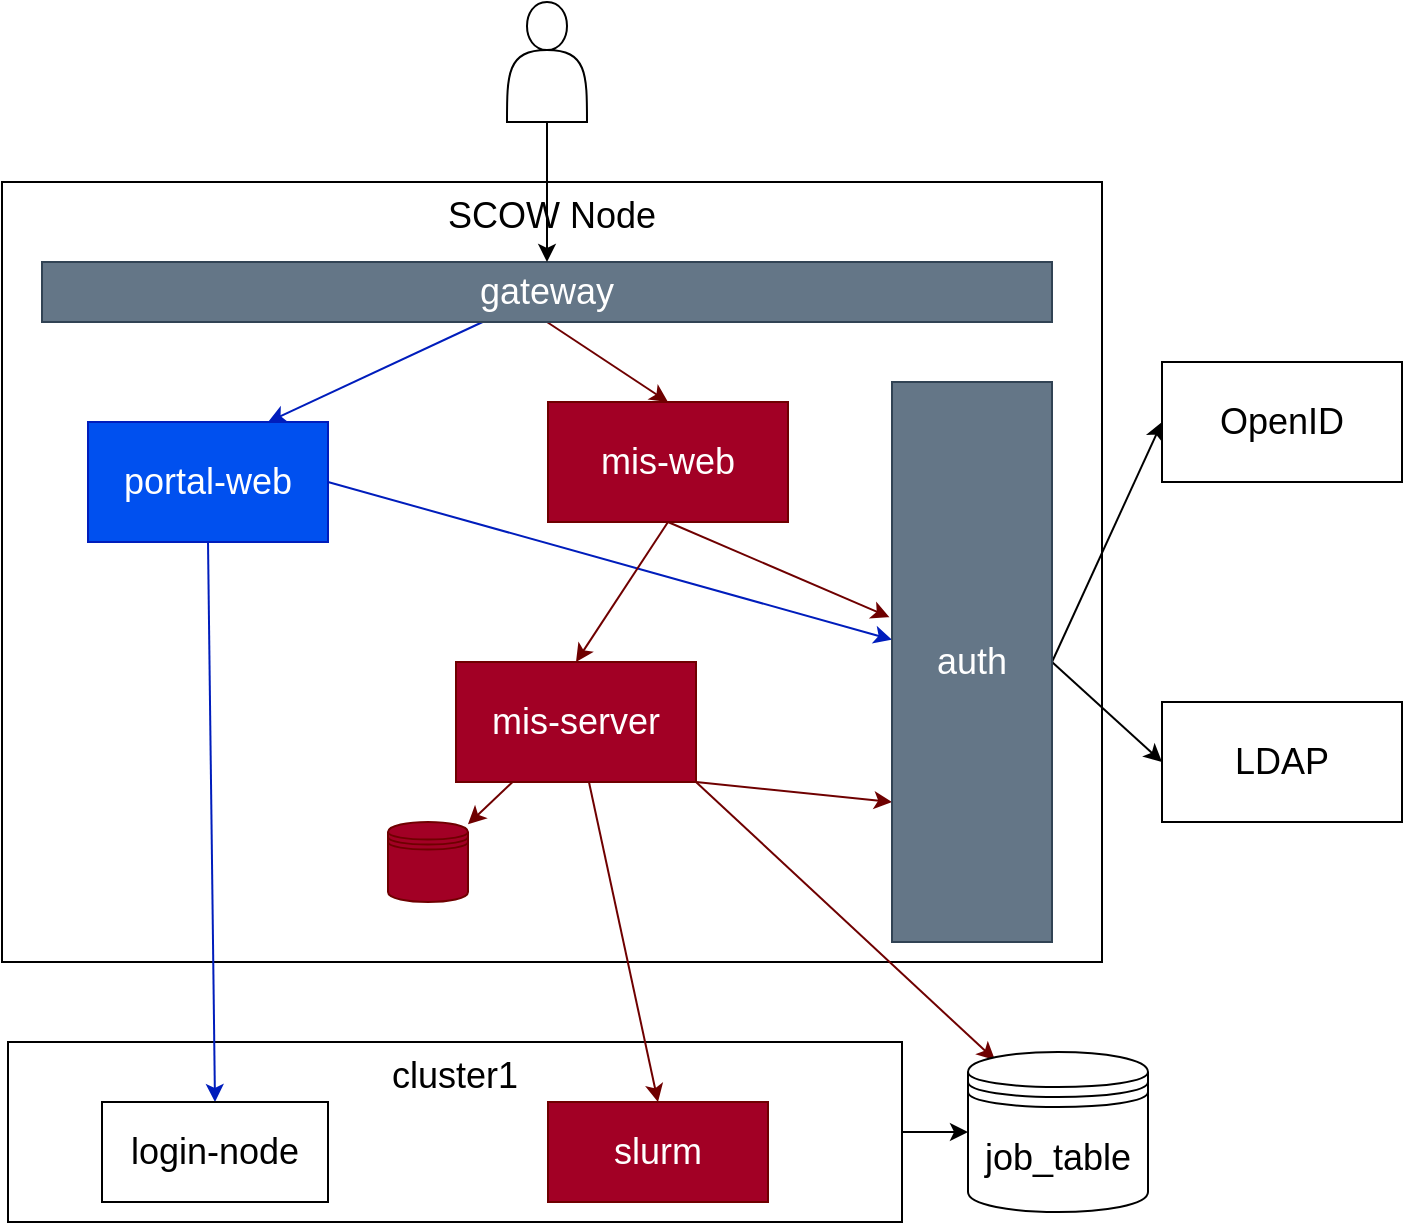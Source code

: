 <mxfile scale="2" border="0">
    <diagram id="aekzRgjksSTJDkMgN9YQ" name="Page-1">
        <mxGraphModel dx="1322" dy="910" grid="1" gridSize="10" guides="1" tooltips="1" connect="1" arrows="1" fold="1" page="1" pageScale="1" pageWidth="827" pageHeight="1169" math="0" shadow="0">
            <root>
                <mxCell id="0"/>
                <mxCell id="1" parent="0"/>
                <mxCell id="83" style="edgeStyle=none;html=1;exitX=1;exitY=0.5;exitDx=0;exitDy=0;entryX=0;entryY=0.5;entryDx=0;entryDy=0;fontSize=18;labelBackgroundColor=none;" parent="1" source="78" target="14" edge="1">
                    <mxGeometry relative="1" as="geometry"/>
                </mxCell>
                <mxCell id="78" value="cluster1" style="rounded=0;whiteSpace=wrap;html=1;verticalAlign=top;fontSize=18;fillColor=none;labelBackgroundColor=none;" parent="1" vertex="1">
                    <mxGeometry x="130" y="540" width="447" height="90" as="geometry"/>
                </mxCell>
                <mxCell id="47" value="SCOW Node" style="rounded=0;whiteSpace=wrap;html=1;fillColor=none;verticalAlign=top;fontSize=18;labelBackgroundColor=none;" parent="1" vertex="1">
                    <mxGeometry x="127" y="110" width="550" height="390" as="geometry"/>
                </mxCell>
                <mxCell id="51" style="edgeStyle=none;html=1;exitX=0.5;exitY=1;exitDx=0;exitDy=0;entryX=0.5;entryY=0;entryDx=0;entryDy=0;fillColor=#a20025;strokeColor=#6F0000;labelBackgroundColor=none;" parent="1" source="48" target="49" edge="1">
                    <mxGeometry relative="1" as="geometry"/>
                </mxCell>
                <mxCell id="52" style="edgeStyle=none;html=1;entryX=0.75;entryY=0;entryDx=0;entryDy=0;fillColor=#0050ef;strokeColor=#001DBC;labelBackgroundColor=none;" parent="1" source="48" target="5" edge="1">
                    <mxGeometry relative="1" as="geometry"/>
                </mxCell>
                <mxCell id="48" value="gateway" style="rounded=0;whiteSpace=wrap;html=1;fontSize=18;fillColor=#647687;fontColor=#ffffff;strokeColor=#314354;labelBackgroundColor=none;" parent="1" vertex="1">
                    <mxGeometry x="147" y="150" width="505" height="30" as="geometry"/>
                </mxCell>
                <mxCell id="6" value="" style="edgeStyle=none;html=1;entryX=0.5;entryY=0;entryDx=0;entryDy=0;labelBackgroundColor=none;" parent="1" source="2" target="48" edge="1">
                    <mxGeometry relative="1" as="geometry"/>
                </mxCell>
                <mxCell id="2" value="" style="shape=actor;whiteSpace=wrap;html=1;labelBackgroundColor=none;" parent="1" vertex="1">
                    <mxGeometry x="379.5" y="20" width="40" height="60" as="geometry"/>
                </mxCell>
                <mxCell id="16" style="edgeStyle=none;html=1;entryX=0.15;entryY=0.05;entryDx=0;entryDy=0;fontSize=18;exitX=1;exitY=1;exitDx=0;exitDy=0;fillColor=#a20025;strokeColor=#6F0000;entryPerimeter=0;labelBackgroundColor=none;" parent="1" source="8" target="14" edge="1">
                    <mxGeometry relative="1" as="geometry">
                        <mxPoint x="127" y="320" as="targetPoint"/>
                    </mxGeometry>
                </mxCell>
                <mxCell id="56" style="edgeStyle=none;html=1;exitX=1;exitY=0.5;exitDx=0;exitDy=0;fillColor=#0050ef;strokeColor=#001DBC;labelBackgroundColor=none;" parent="1" source="5" target="9" edge="1">
                    <mxGeometry relative="1" as="geometry"/>
                </mxCell>
                <mxCell id="81" style="edgeStyle=none;html=1;exitX=0.5;exitY=1;exitDx=0;exitDy=0;entryX=0.5;entryY=0;entryDx=0;entryDy=0;fontSize=18;fillColor=#0050ef;strokeColor=#001DBC;labelBackgroundColor=none;" parent="1" source="5" target="80" edge="1">
                    <mxGeometry relative="1" as="geometry"/>
                </mxCell>
                <mxCell id="5" value="portal-web" style="whiteSpace=wrap;html=1;fontSize=18;fillColor=#0050ef;fontColor=#ffffff;strokeColor=#001DBC;labelBackgroundColor=none;" parent="1" vertex="1">
                    <mxGeometry x="170" y="230" width="120" height="60" as="geometry"/>
                </mxCell>
                <mxCell id="28" style="edgeStyle=none;html=1;fontSize=18;fillColor=#a20025;strokeColor=#6F0000;labelBackgroundColor=none;" parent="1" source="8" target="27" edge="1">
                    <mxGeometry relative="1" as="geometry"/>
                </mxCell>
                <mxCell id="54" style="edgeStyle=none;html=1;exitX=1;exitY=1;exitDx=0;exitDy=0;entryX=0;entryY=0.75;entryDx=0;entryDy=0;fillColor=#a20025;strokeColor=#6F0000;labelBackgroundColor=none;" parent="1" source="8" target="9" edge="1">
                    <mxGeometry relative="1" as="geometry"/>
                </mxCell>
                <mxCell id="8" value="&lt;span style=&quot;font-size: 18px&quot;&gt;mis-server&lt;br&gt;&lt;/span&gt;" style="whiteSpace=wrap;html=1;fillColor=#a20025;fontColor=#ffffff;strokeColor=#6F0000;labelBackgroundColor=none;" parent="1" vertex="1">
                    <mxGeometry x="354" y="350" width="120" height="60" as="geometry"/>
                </mxCell>
                <mxCell id="45" style="edgeStyle=none;html=1;entryX=0;entryY=0.5;entryDx=0;entryDy=0;fontSize=18;exitX=1;exitY=0.5;exitDx=0;exitDy=0;labelBackgroundColor=none;" parent="1" source="9" target="44" edge="1">
                    <mxGeometry relative="1" as="geometry"/>
                </mxCell>
                <mxCell id="46" style="edgeStyle=none;html=1;exitX=1;exitY=0.5;exitDx=0;exitDy=0;entryX=0;entryY=0.5;entryDx=0;entryDy=0;fontSize=18;labelBackgroundColor=none;" parent="1" source="9" target="43" edge="1">
                    <mxGeometry relative="1" as="geometry"/>
                </mxCell>
                <mxCell id="9" value="auth" style="whiteSpace=wrap;html=1;fontSize=18;fillColor=#647687;fontColor=#ffffff;strokeColor=#314354;labelBackgroundColor=none;" parent="1" vertex="1">
                    <mxGeometry x="572" y="210" width="80" height="280" as="geometry"/>
                </mxCell>
                <mxCell id="14" value="job_table" style="shape=datastore;whiteSpace=wrap;html=1;fontSize=18;labelBackgroundColor=none;" parent="1" vertex="1">
                    <mxGeometry x="610" y="545" width="90" height="80" as="geometry"/>
                </mxCell>
                <mxCell id="43" value="LDAP" style="whiteSpace=wrap;html=1;fontSize=18;labelBackgroundColor=none;" parent="1" vertex="1">
                    <mxGeometry x="707" y="370" width="120" height="60" as="geometry"/>
                </mxCell>
                <mxCell id="44" value="&lt;span style=&quot;font-size: 18px&quot;&gt;OpenID&lt;/span&gt;" style="whiteSpace=wrap;html=1;labelBackgroundColor=none;" parent="1" vertex="1">
                    <mxGeometry x="707" y="200" width="120" height="60" as="geometry"/>
                </mxCell>
                <mxCell id="55" style="edgeStyle=none;html=1;exitX=0.5;exitY=1;exitDx=0;exitDy=0;entryX=-0.016;entryY=0.42;entryDx=0;entryDy=0;entryPerimeter=0;fillColor=#a20025;strokeColor=#6F0000;labelBackgroundColor=none;" parent="1" source="49" target="9" edge="1">
                    <mxGeometry relative="1" as="geometry"/>
                </mxCell>
                <mxCell id="70" style="edgeStyle=none;html=1;exitX=0.5;exitY=1;exitDx=0;exitDy=0;entryX=0.5;entryY=0;entryDx=0;entryDy=0;fontSize=18;fillColor=#a20025;strokeColor=#6F0000;labelBackgroundColor=none;" parent="1" source="49" target="8" edge="1">
                    <mxGeometry relative="1" as="geometry"/>
                </mxCell>
                <mxCell id="49" value="mis-web" style="whiteSpace=wrap;html=1;fontSize=18;fillColor=#a20025;fontColor=#ffffff;strokeColor=#6F0000;labelBackgroundColor=none;" parent="1" vertex="1">
                    <mxGeometry x="400" y="220" width="120" height="60" as="geometry"/>
                </mxCell>
                <mxCell id="27" value="" style="shape=datastore;whiteSpace=wrap;html=1;fontSize=18;fillColor=#a20025;fontColor=#ffffff;strokeColor=#6F0000;labelBackgroundColor=none;" parent="1" vertex="1">
                    <mxGeometry x="320" y="430" width="40" height="40" as="geometry"/>
                </mxCell>
                <mxCell id="60" value="slurm" style="rounded=0;whiteSpace=wrap;html=1;fontSize=18;fillColor=#a20025;fontColor=#ffffff;strokeColor=#6F0000;labelBackgroundColor=none;" parent="1" vertex="1">
                    <mxGeometry x="400" y="570" width="110" height="50" as="geometry"/>
                </mxCell>
                <mxCell id="40" style="edgeStyle=none;html=1;fontSize=18;entryX=0.5;entryY=0;entryDx=0;entryDy=0;fillColor=#a20025;strokeColor=#6F0000;labelBackgroundColor=none;" parent="1" source="8" target="60" edge="1">
                    <mxGeometry relative="1" as="geometry">
                        <mxPoint x="309.282" y="531.784" as="targetPoint"/>
                        <mxPoint x="451.25" y="480" as="sourcePoint"/>
                    </mxGeometry>
                </mxCell>
                <mxCell id="80" value="login-node" style="rounded=0;whiteSpace=wrap;html=1;fontSize=18;labelBackgroundColor=none;" parent="1" vertex="1">
                    <mxGeometry x="177" y="570" width="113" height="50" as="geometry"/>
                </mxCell>
            </root>
        </mxGraphModel>
    </diagram>
</mxfile>
